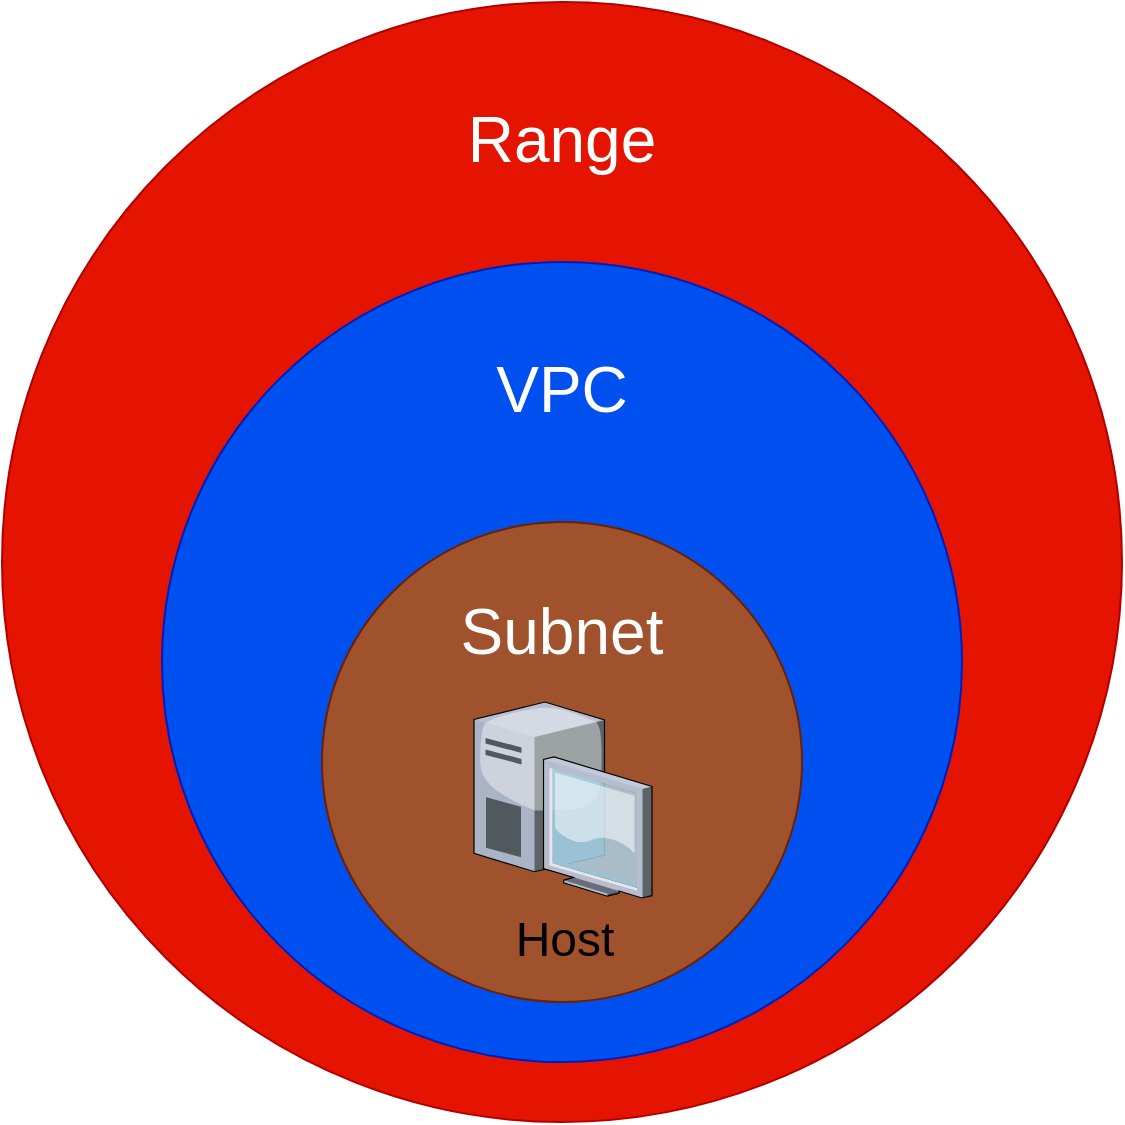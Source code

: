 <mxfile version="28.0.5">
  <diagram name="Page-1" id="2R1WEjlCbHq0XeLIwMJ6">
    <mxGraphModel dx="1034" dy="636" grid="1" gridSize="10" guides="1" tooltips="1" connect="1" arrows="1" fold="1" page="1" pageScale="1" pageWidth="850" pageHeight="1100" math="0" shadow="0">
      <root>
        <mxCell id="0" />
        <mxCell id="1" parent="0" />
        <mxCell id="vTYQy4GK1JfMhADjidua-1" value="&lt;div&gt;&lt;br&gt;&lt;/div&gt;&lt;div&gt;&lt;br&gt;&lt;/div&gt;&lt;div&gt;&lt;br&gt;&lt;/div&gt;&lt;font style=&quot;font-size: 32px;&quot;&gt;Range&lt;/font&gt;" style="ellipse;whiteSpace=wrap;html=1;fillColor=#E51400;fontColor=#ffffff;strokeColor=#B20000;verticalAlign=top;" parent="1" vertex="1">
          <mxGeometry x="145" y="250" width="560" height="560" as="geometry" />
        </mxCell>
        <mxCell id="vTYQy4GK1JfMhADjidua-2" value="&lt;div&gt;&lt;font style=&quot;font-size: 32px;&quot;&gt;&lt;br&gt;&lt;/font&gt;&lt;/div&gt;&lt;font style=&quot;font-size: 32px;&quot;&gt;VPC&lt;/font&gt;" style="ellipse;whiteSpace=wrap;html=1;fillColor=light-dark(#0050EF,#6DB2FF);fontColor=#ffffff;strokeColor=#001DBC;verticalAlign=top;" parent="1" vertex="1">
          <mxGeometry x="225" y="380" width="400" height="400" as="geometry" />
        </mxCell>
        <mxCell id="NZfHBoxpjRVK1S_9SPHq-1" value="&lt;div&gt;&lt;br&gt;&lt;/div&gt;&lt;div&gt;&lt;br&gt;&lt;/div&gt;&lt;font style=&quot;font-size: 32px;&quot;&gt;Subnet&lt;/font&gt;" style="ellipse;whiteSpace=wrap;html=1;fillColor=light-dark(#A0522D,#FFE066);strokeColor=#6D1F00;fontColor=#ffffff;verticalAlign=top;" vertex="1" parent="1">
          <mxGeometry x="305" y="510" width="240" height="240" as="geometry" />
        </mxCell>
        <mxCell id="NZfHBoxpjRVK1S_9SPHq-3" value="&lt;font style=&quot;color: light-dark(rgb(0, 0, 0), rgb(0, 0, 0)); font-size: 24px;&quot;&gt;Host&lt;/font&gt;" style="verticalLabelPosition=bottom;sketch=0;aspect=fixed;html=1;verticalAlign=top;strokeColor=none;align=center;outlineConnect=0;shape=mxgraph.citrix.desktop;" vertex="1" parent="1">
          <mxGeometry x="381" y="600" width="89" height="98" as="geometry" />
        </mxCell>
      </root>
    </mxGraphModel>
  </diagram>
</mxfile>
